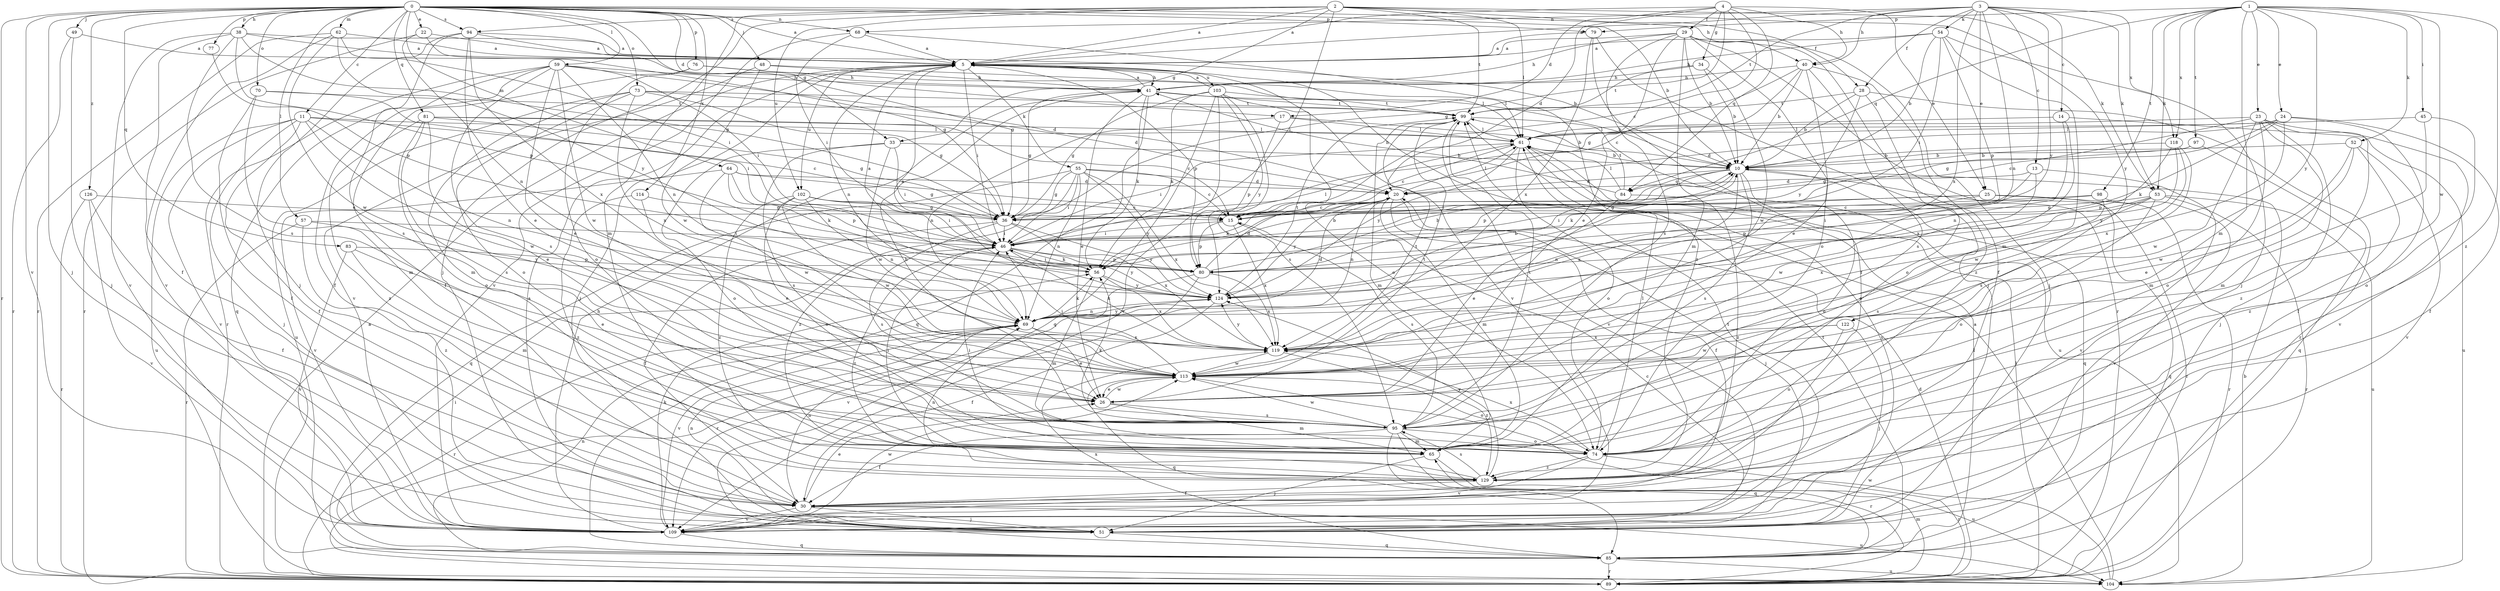 strict digraph  {
0;
1;
2;
3;
4;
5;
10;
11;
13;
14;
15;
17;
20;
22;
23;
24;
25;
26;
28;
29;
30;
33;
34;
36;
38;
40;
41;
45;
46;
48;
49;
51;
52;
53;
54;
55;
56;
57;
59;
61;
62;
64;
65;
68;
69;
70;
73;
74;
76;
77;
79;
80;
81;
83;
84;
85;
89;
94;
95;
97;
98;
99;
102;
103;
104;
109;
113;
114;
118;
119;
122;
124;
126;
129;
0 -> 5  [label=a];
0 -> 10  [label=b];
0 -> 11  [label=c];
0 -> 17  [label=d];
0 -> 22  [label=e];
0 -> 33  [label=g];
0 -> 38  [label=h];
0 -> 40  [label=h];
0 -> 48  [label=j];
0 -> 49  [label=j];
0 -> 51  [label=j];
0 -> 57  [label=l];
0 -> 59  [label=l];
0 -> 62  [label=m];
0 -> 64  [label=m];
0 -> 68  [label=n];
0 -> 70  [label=o];
0 -> 73  [label=o];
0 -> 76  [label=p];
0 -> 77  [label=p];
0 -> 79  [label=p];
0 -> 81  [label=q];
0 -> 83  [label=q];
0 -> 89  [label=r];
0 -> 94  [label=s];
0 -> 109  [label=v];
0 -> 114  [label=x];
0 -> 126  [label=z];
1 -> 23  [label=e];
1 -> 24  [label=e];
1 -> 45  [label=i];
1 -> 52  [label=k];
1 -> 53  [label=k];
1 -> 65  [label=m];
1 -> 79  [label=p];
1 -> 84  [label=q];
1 -> 97  [label=t];
1 -> 98  [label=t];
1 -> 113  [label=w];
1 -> 118  [label=x];
1 -> 122  [label=y];
1 -> 129  [label=z];
2 -> 5  [label=a];
2 -> 28  [label=f];
2 -> 33  [label=g];
2 -> 46  [label=i];
2 -> 51  [label=j];
2 -> 53  [label=k];
2 -> 61  [label=l];
2 -> 65  [label=m];
2 -> 94  [label=s];
2 -> 99  [label=t];
2 -> 102  [label=u];
2 -> 122  [label=y];
3 -> 5  [label=a];
3 -> 13  [label=c];
3 -> 14  [label=c];
3 -> 25  [label=e];
3 -> 28  [label=f];
3 -> 40  [label=h];
3 -> 53  [label=k];
3 -> 54  [label=k];
3 -> 68  [label=n];
3 -> 69  [label=n];
3 -> 99  [label=t];
3 -> 118  [label=x];
3 -> 119  [label=x];
3 -> 124  [label=y];
4 -> 5  [label=a];
4 -> 15  [label=c];
4 -> 17  [label=d];
4 -> 20  [label=d];
4 -> 25  [label=e];
4 -> 29  [label=f];
4 -> 34  [label=g];
4 -> 36  [label=g];
4 -> 40  [label=h];
4 -> 84  [label=q];
5 -> 41  [label=h];
5 -> 46  [label=i];
5 -> 51  [label=j];
5 -> 55  [label=k];
5 -> 69  [label=n];
5 -> 80  [label=p];
5 -> 102  [label=u];
5 -> 103  [label=u];
5 -> 109  [label=v];
10 -> 20  [label=d];
10 -> 46  [label=i];
10 -> 74  [label=o];
10 -> 80  [label=p];
10 -> 84  [label=q];
10 -> 85  [label=q];
10 -> 89  [label=r];
10 -> 95  [label=s];
10 -> 119  [label=x];
11 -> 15  [label=c];
11 -> 30  [label=f];
11 -> 51  [label=j];
11 -> 61  [label=l];
11 -> 69  [label=n];
11 -> 104  [label=u];
11 -> 109  [label=v];
11 -> 113  [label=w];
13 -> 20  [label=d];
13 -> 56  [label=k];
13 -> 109  [label=v];
13 -> 113  [label=w];
14 -> 61  [label=l];
14 -> 69  [label=n];
14 -> 104  [label=u];
14 -> 119  [label=x];
15 -> 46  [label=i];
15 -> 80  [label=p];
15 -> 95  [label=s];
15 -> 119  [label=x];
17 -> 10  [label=b];
17 -> 61  [label=l];
17 -> 69  [label=n];
17 -> 80  [label=p];
20 -> 15  [label=c];
20 -> 30  [label=f];
20 -> 51  [label=j];
20 -> 56  [label=k];
20 -> 61  [label=l];
20 -> 65  [label=m];
20 -> 69  [label=n];
20 -> 124  [label=y];
22 -> 5  [label=a];
22 -> 36  [label=g];
22 -> 69  [label=n];
22 -> 89  [label=r];
23 -> 15  [label=c];
23 -> 51  [label=j];
23 -> 61  [label=l];
23 -> 65  [label=m];
23 -> 74  [label=o];
23 -> 109  [label=v];
23 -> 113  [label=w];
23 -> 129  [label=z];
24 -> 20  [label=d];
24 -> 30  [label=f];
24 -> 36  [label=g];
24 -> 56  [label=k];
24 -> 61  [label=l];
24 -> 74  [label=o];
24 -> 119  [label=x];
25 -> 36  [label=g];
25 -> 46  [label=i];
25 -> 69  [label=n];
25 -> 85  [label=q];
25 -> 89  [label=r];
26 -> 65  [label=m];
26 -> 95  [label=s];
26 -> 99  [label=t];
26 -> 113  [label=w];
28 -> 10  [label=b];
28 -> 74  [label=o];
28 -> 89  [label=r];
28 -> 99  [label=t];
28 -> 124  [label=y];
29 -> 5  [label=a];
29 -> 10  [label=b];
29 -> 26  [label=e];
29 -> 30  [label=f];
29 -> 41  [label=h];
29 -> 51  [label=j];
29 -> 65  [label=m];
29 -> 74  [label=o];
29 -> 89  [label=r];
29 -> 95  [label=s];
30 -> 26  [label=e];
30 -> 51  [label=j];
30 -> 69  [label=n];
30 -> 104  [label=u];
30 -> 109  [label=v];
33 -> 10  [label=b];
33 -> 46  [label=i];
33 -> 74  [label=o];
33 -> 95  [label=s];
33 -> 113  [label=w];
34 -> 10  [label=b];
34 -> 41  [label=h];
34 -> 99  [label=t];
34 -> 113  [label=w];
36 -> 30  [label=f];
36 -> 46  [label=i];
36 -> 95  [label=s];
36 -> 119  [label=x];
36 -> 124  [label=y];
38 -> 5  [label=a];
38 -> 10  [label=b];
38 -> 30  [label=f];
38 -> 36  [label=g];
38 -> 80  [label=p];
38 -> 95  [label=s];
38 -> 109  [label=v];
40 -> 10  [label=b];
40 -> 15  [label=c];
40 -> 26  [label=e];
40 -> 36  [label=g];
40 -> 41  [label=h];
40 -> 95  [label=s];
40 -> 129  [label=z];
41 -> 5  [label=a];
41 -> 10  [label=b];
41 -> 26  [label=e];
41 -> 36  [label=g];
41 -> 56  [label=k];
41 -> 85  [label=q];
41 -> 99  [label=t];
45 -> 30  [label=f];
45 -> 61  [label=l];
45 -> 65  [label=m];
46 -> 56  [label=k];
46 -> 61  [label=l];
46 -> 80  [label=p];
46 -> 119  [label=x];
46 -> 124  [label=y];
46 -> 129  [label=z];
48 -> 41  [label=h];
48 -> 61  [label=l];
48 -> 109  [label=v];
48 -> 113  [label=w];
49 -> 5  [label=a];
49 -> 51  [label=j];
49 -> 89  [label=r];
51 -> 5  [label=a];
51 -> 15  [label=c];
51 -> 69  [label=n];
51 -> 85  [label=q];
52 -> 10  [label=b];
52 -> 26  [label=e];
52 -> 109  [label=v];
52 -> 113  [label=w];
52 -> 129  [label=z];
53 -> 26  [label=e];
53 -> 36  [label=g];
53 -> 46  [label=i];
53 -> 74  [label=o];
53 -> 89  [label=r];
53 -> 104  [label=u];
53 -> 119  [label=x];
54 -> 5  [label=a];
54 -> 10  [label=b];
54 -> 41  [label=h];
54 -> 46  [label=i];
54 -> 51  [label=j];
54 -> 65  [label=m];
54 -> 80  [label=p];
55 -> 15  [label=c];
55 -> 20  [label=d];
55 -> 36  [label=g];
55 -> 46  [label=i];
55 -> 69  [label=n];
55 -> 85  [label=q];
55 -> 119  [label=x];
55 -> 124  [label=y];
55 -> 129  [label=z];
56 -> 5  [label=a];
56 -> 10  [label=b];
56 -> 46  [label=i];
56 -> 65  [label=m];
56 -> 119  [label=x];
56 -> 124  [label=y];
57 -> 46  [label=i];
57 -> 89  [label=r];
57 -> 124  [label=y];
57 -> 129  [label=z];
59 -> 20  [label=d];
59 -> 26  [label=e];
59 -> 30  [label=f];
59 -> 41  [label=h];
59 -> 46  [label=i];
59 -> 69  [label=n];
59 -> 85  [label=q];
59 -> 89  [label=r];
59 -> 95  [label=s];
59 -> 113  [label=w];
61 -> 10  [label=b];
61 -> 15  [label=c];
61 -> 46  [label=i];
61 -> 74  [label=o];
61 -> 109  [label=v];
61 -> 124  [label=y];
62 -> 5  [label=a];
62 -> 46  [label=i];
62 -> 89  [label=r];
62 -> 109  [label=v];
62 -> 113  [label=w];
62 -> 124  [label=y];
64 -> 20  [label=d];
64 -> 36  [label=g];
64 -> 56  [label=k];
64 -> 80  [label=p];
64 -> 109  [label=v];
64 -> 113  [label=w];
65 -> 46  [label=i];
65 -> 51  [label=j];
65 -> 104  [label=u];
68 -> 5  [label=a];
68 -> 46  [label=i];
68 -> 109  [label=v];
68 -> 129  [label=z];
69 -> 20  [label=d];
69 -> 26  [label=e];
69 -> 56  [label=k];
69 -> 89  [label=r];
69 -> 109  [label=v];
69 -> 119  [label=x];
69 -> 124  [label=y];
70 -> 30  [label=f];
70 -> 46  [label=i];
70 -> 65  [label=m];
70 -> 99  [label=t];
73 -> 20  [label=d];
73 -> 36  [label=g];
73 -> 65  [label=m];
73 -> 74  [label=o];
73 -> 99  [label=t];
73 -> 104  [label=u];
73 -> 119  [label=x];
74 -> 46  [label=i];
74 -> 61  [label=l];
74 -> 89  [label=r];
74 -> 109  [label=v];
74 -> 119  [label=x];
74 -> 129  [label=z];
76 -> 30  [label=f];
76 -> 41  [label=h];
76 -> 61  [label=l];
76 -> 74  [label=o];
77 -> 80  [label=p];
79 -> 5  [label=a];
79 -> 30  [label=f];
79 -> 51  [label=j];
79 -> 119  [label=x];
80 -> 10  [label=b];
80 -> 20  [label=d];
80 -> 89  [label=r];
80 -> 109  [label=v];
80 -> 119  [label=x];
81 -> 15  [label=c];
81 -> 26  [label=e];
81 -> 36  [label=g];
81 -> 61  [label=l];
81 -> 74  [label=o];
81 -> 95  [label=s];
81 -> 129  [label=z];
83 -> 26  [label=e];
83 -> 65  [label=m];
83 -> 80  [label=p];
83 -> 109  [label=v];
84 -> 26  [label=e];
84 -> 41  [label=h];
84 -> 61  [label=l];
84 -> 99  [label=t];
84 -> 129  [label=z];
85 -> 46  [label=i];
85 -> 61  [label=l];
85 -> 69  [label=n];
85 -> 89  [label=r];
85 -> 99  [label=t];
85 -> 104  [label=u];
85 -> 119  [label=x];
89 -> 5  [label=a];
89 -> 20  [label=d];
89 -> 61  [label=l];
89 -> 65  [label=m];
94 -> 5  [label=a];
94 -> 26  [label=e];
94 -> 36  [label=g];
94 -> 51  [label=j];
94 -> 95  [label=s];
94 -> 119  [label=x];
95 -> 30  [label=f];
95 -> 41  [label=h];
95 -> 56  [label=k];
95 -> 65  [label=m];
95 -> 74  [label=o];
95 -> 85  [label=q];
95 -> 89  [label=r];
95 -> 99  [label=t];
95 -> 113  [label=w];
97 -> 10  [label=b];
97 -> 36  [label=g];
97 -> 85  [label=q];
98 -> 15  [label=c];
98 -> 80  [label=p];
98 -> 95  [label=s];
98 -> 109  [label=v];
99 -> 61  [label=l];
99 -> 65  [label=m];
99 -> 104  [label=u];
99 -> 109  [label=v];
102 -> 15  [label=c];
102 -> 36  [label=g];
102 -> 46  [label=i];
102 -> 69  [label=n];
102 -> 74  [label=o];
102 -> 113  [label=w];
102 -> 129  [label=z];
103 -> 5  [label=a];
103 -> 36  [label=g];
103 -> 56  [label=k];
103 -> 74  [label=o];
103 -> 85  [label=q];
103 -> 95  [label=s];
103 -> 99  [label=t];
103 -> 109  [label=v];
103 -> 124  [label=y];
104 -> 5  [label=a];
104 -> 10  [label=b];
104 -> 113  [label=w];
109 -> 41  [label=h];
109 -> 56  [label=k];
109 -> 85  [label=q];
109 -> 99  [label=t];
109 -> 113  [label=w];
113 -> 26  [label=e];
113 -> 46  [label=i];
113 -> 74  [label=o];
113 -> 85  [label=q];
113 -> 99  [label=t];
114 -> 26  [label=e];
114 -> 36  [label=g];
114 -> 129  [label=z];
118 -> 10  [label=b];
118 -> 80  [label=p];
118 -> 95  [label=s];
118 -> 113  [label=w];
118 -> 124  [label=y];
119 -> 113  [label=w];
119 -> 124  [label=y];
119 -> 129  [label=z];
122 -> 51  [label=j];
122 -> 74  [label=o];
122 -> 113  [label=w];
122 -> 119  [label=x];
124 -> 5  [label=a];
124 -> 10  [label=b];
124 -> 30  [label=f];
124 -> 69  [label=n];
124 -> 99  [label=t];
126 -> 15  [label=c];
126 -> 30  [label=f];
126 -> 89  [label=r];
126 -> 109  [label=v];
129 -> 30  [label=f];
129 -> 69  [label=n];
129 -> 95  [label=s];
129 -> 124  [label=y];
}
